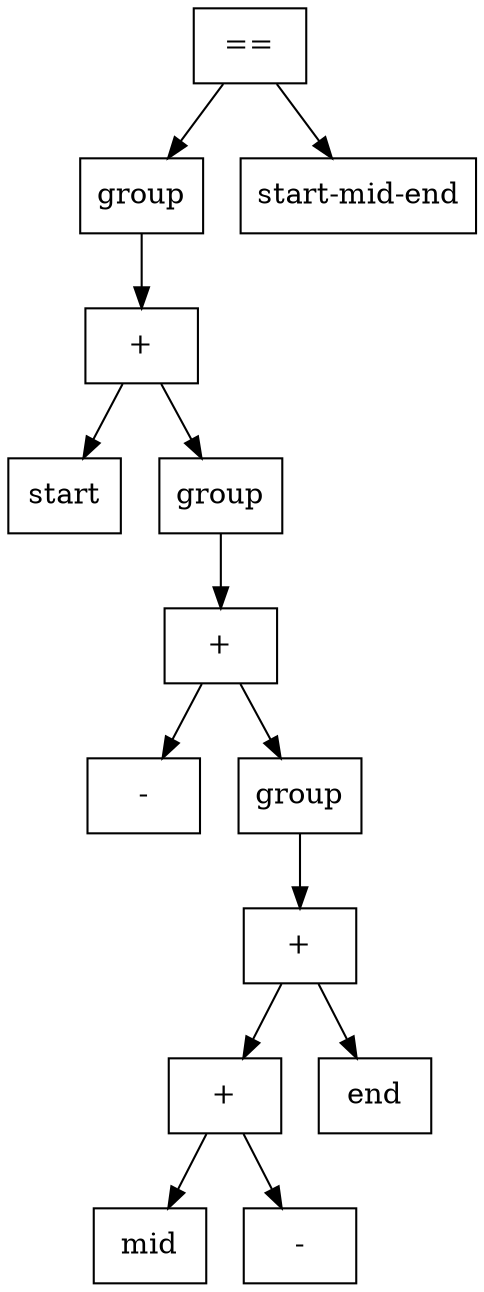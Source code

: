 digraph G {
node [shape=box];
node1361960727 [label="=="];
node739498517 [label="group"];
node125130493 [label="+"];
node914504136 [label="start"];
node166239592 [label="group"];
node991505714 [label="+"];
node385242642 [label="-"];
node824009085 [label="group"];
node2085857771 [label="+"];
node248609774 [label="+"];
node708049632 [label="mid"];
node1887400018 [label="-"];
node248609774 -> node708049632;
node248609774 -> node1887400018;
node285377351 [label="end"];
node2085857771 -> node248609774;
node2085857771 -> node285377351;
node824009085 -> node2085857771;
node991505714 -> node385242642;
node991505714 -> node824009085;
node166239592 -> node991505714;
node125130493 -> node914504136;
node125130493 -> node166239592;
node739498517 -> node125130493;
node344560770 [label="start-mid-end"];
node1361960727 -> node739498517;
node1361960727 -> node344560770;
}
